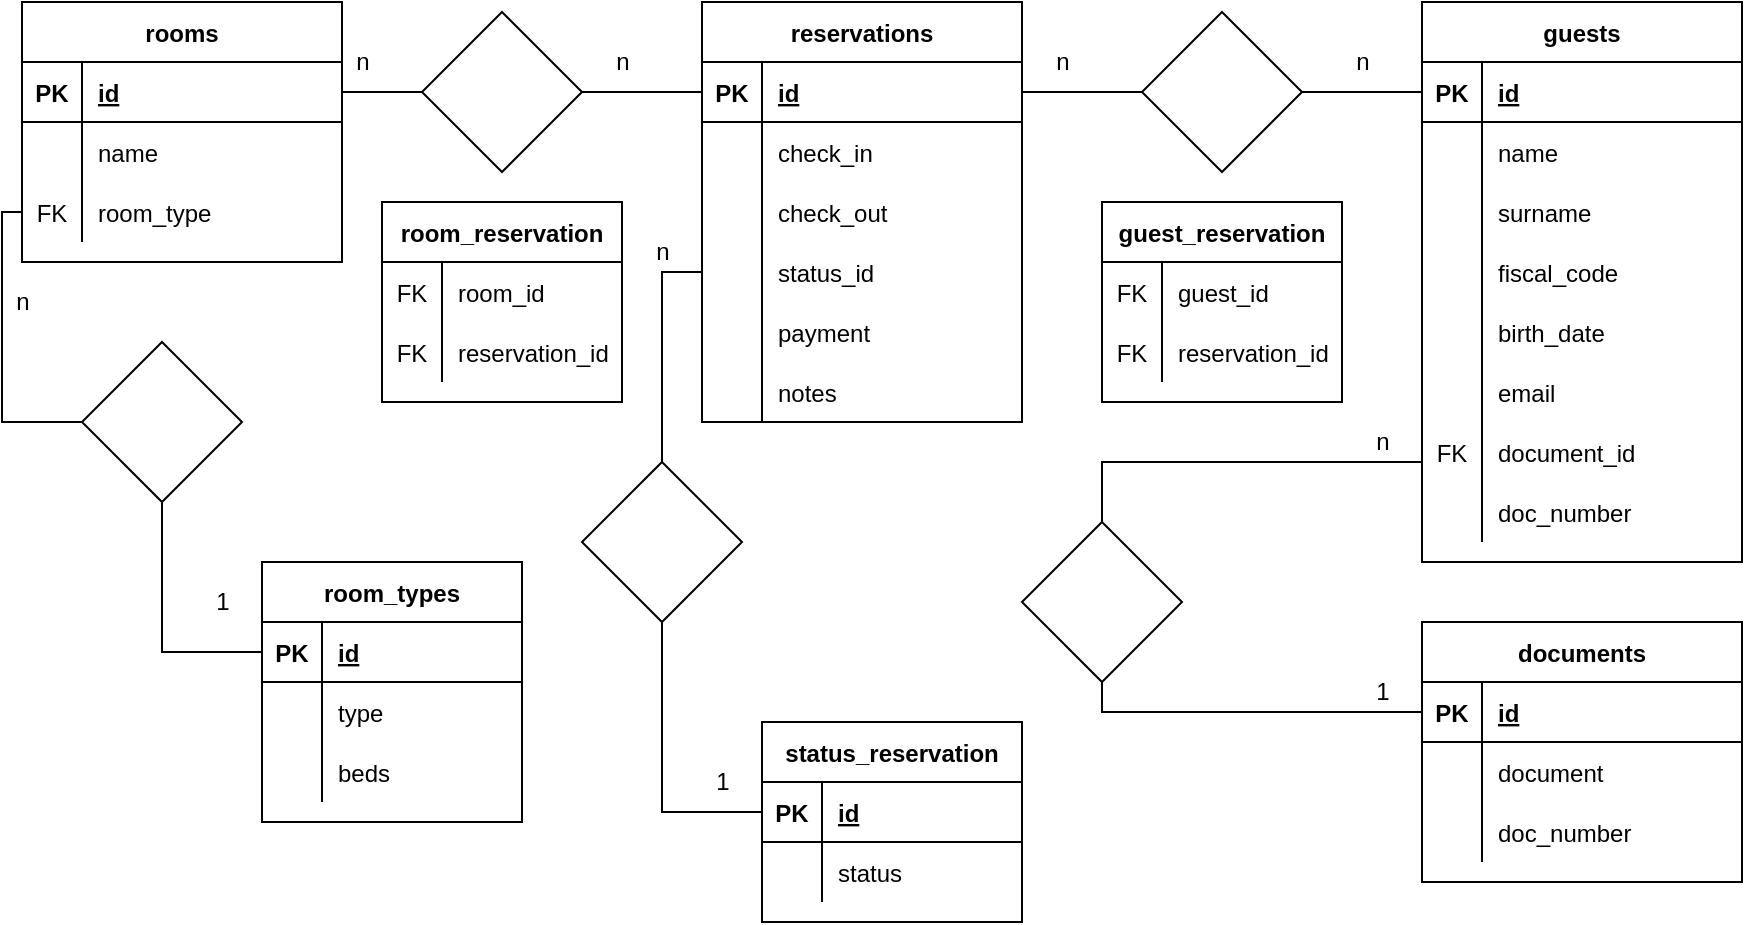 <mxfile version="14.6.9" type="device"><diagram id="w9YhnmsAGEVJ9MKLfV61" name="Page-1"><mxGraphModel dx="946" dy="517" grid="1" gridSize="10" guides="1" tooltips="1" connect="1" arrows="1" fold="1" page="1" pageScale="1" pageWidth="1654" pageHeight="2336" math="0" shadow="0"><root><mxCell id="0"/><mxCell id="1" parent="0"/><mxCell id="vUEaO776ySvln69HcW1Q-1" value="rooms" style="shape=table;startSize=30;container=1;collapsible=1;childLayout=tableLayout;fixedRows=1;rowLines=0;fontStyle=1;align=center;resizeLast=1;" vertex="1" parent="1"><mxGeometry x="20" y="80" width="160" height="130" as="geometry"/></mxCell><mxCell id="vUEaO776ySvln69HcW1Q-2" value="" style="shape=partialRectangle;collapsible=0;dropTarget=0;pointerEvents=0;fillColor=none;top=0;left=0;bottom=1;right=0;points=[[0,0.5],[1,0.5]];portConstraint=eastwest;" vertex="1" parent="vUEaO776ySvln69HcW1Q-1"><mxGeometry y="30" width="160" height="30" as="geometry"/></mxCell><mxCell id="vUEaO776ySvln69HcW1Q-3" value="PK" style="shape=partialRectangle;connectable=0;fillColor=none;top=0;left=0;bottom=0;right=0;fontStyle=1;overflow=hidden;" vertex="1" parent="vUEaO776ySvln69HcW1Q-2"><mxGeometry width="30" height="30" as="geometry"/></mxCell><mxCell id="vUEaO776ySvln69HcW1Q-4" value="id" style="shape=partialRectangle;connectable=0;fillColor=none;top=0;left=0;bottom=0;right=0;align=left;spacingLeft=6;fontStyle=5;overflow=hidden;" vertex="1" parent="vUEaO776ySvln69HcW1Q-2"><mxGeometry x="30" width="130" height="30" as="geometry"/></mxCell><mxCell id="vUEaO776ySvln69HcW1Q-5" value="" style="shape=partialRectangle;collapsible=0;dropTarget=0;pointerEvents=0;fillColor=none;top=0;left=0;bottom=0;right=0;points=[[0,0.5],[1,0.5]];portConstraint=eastwest;" vertex="1" parent="vUEaO776ySvln69HcW1Q-1"><mxGeometry y="60" width="160" height="30" as="geometry"/></mxCell><mxCell id="vUEaO776ySvln69HcW1Q-6" value="" style="shape=partialRectangle;connectable=0;fillColor=none;top=0;left=0;bottom=0;right=0;editable=1;overflow=hidden;" vertex="1" parent="vUEaO776ySvln69HcW1Q-5"><mxGeometry width="30" height="30" as="geometry"/></mxCell><mxCell id="vUEaO776ySvln69HcW1Q-7" value="name" style="shape=partialRectangle;connectable=0;fillColor=none;top=0;left=0;bottom=0;right=0;align=left;spacingLeft=6;overflow=hidden;" vertex="1" parent="vUEaO776ySvln69HcW1Q-5"><mxGeometry x="30" width="130" height="30" as="geometry"/></mxCell><mxCell id="vUEaO776ySvln69HcW1Q-11" value="" style="shape=partialRectangle;collapsible=0;dropTarget=0;pointerEvents=0;fillColor=none;top=0;left=0;bottom=0;right=0;points=[[0,0.5],[1,0.5]];portConstraint=eastwest;" vertex="1" parent="vUEaO776ySvln69HcW1Q-1"><mxGeometry y="90" width="160" height="30" as="geometry"/></mxCell><mxCell id="vUEaO776ySvln69HcW1Q-12" value="FK" style="shape=partialRectangle;connectable=0;fillColor=none;top=0;left=0;bottom=0;right=0;editable=1;overflow=hidden;" vertex="1" parent="vUEaO776ySvln69HcW1Q-11"><mxGeometry width="30" height="30" as="geometry"/></mxCell><mxCell id="vUEaO776ySvln69HcW1Q-13" value="room_type" style="shape=partialRectangle;connectable=0;fillColor=none;top=0;left=0;bottom=0;right=0;align=left;spacingLeft=6;overflow=hidden;" vertex="1" parent="vUEaO776ySvln69HcW1Q-11"><mxGeometry x="30" width="130" height="30" as="geometry"/></mxCell><mxCell id="vUEaO776ySvln69HcW1Q-14" value="guests" style="shape=table;startSize=30;container=1;collapsible=1;childLayout=tableLayout;fixedRows=1;rowLines=0;fontStyle=1;align=center;resizeLast=1;" vertex="1" parent="1"><mxGeometry x="720" y="80" width="160" height="280" as="geometry"/></mxCell><mxCell id="vUEaO776ySvln69HcW1Q-15" value="" style="shape=partialRectangle;collapsible=0;dropTarget=0;pointerEvents=0;fillColor=none;top=0;left=0;bottom=1;right=0;points=[[0,0.5],[1,0.5]];portConstraint=eastwest;" vertex="1" parent="vUEaO776ySvln69HcW1Q-14"><mxGeometry y="30" width="160" height="30" as="geometry"/></mxCell><mxCell id="vUEaO776ySvln69HcW1Q-16" value="PK" style="shape=partialRectangle;connectable=0;fillColor=none;top=0;left=0;bottom=0;right=0;fontStyle=1;overflow=hidden;" vertex="1" parent="vUEaO776ySvln69HcW1Q-15"><mxGeometry width="30" height="30" as="geometry"/></mxCell><mxCell id="vUEaO776ySvln69HcW1Q-17" value="id" style="shape=partialRectangle;connectable=0;fillColor=none;top=0;left=0;bottom=0;right=0;align=left;spacingLeft=6;fontStyle=5;overflow=hidden;" vertex="1" parent="vUEaO776ySvln69HcW1Q-15"><mxGeometry x="30" width="130" height="30" as="geometry"/></mxCell><mxCell id="vUEaO776ySvln69HcW1Q-18" value="" style="shape=partialRectangle;collapsible=0;dropTarget=0;pointerEvents=0;fillColor=none;top=0;left=0;bottom=0;right=0;points=[[0,0.5],[1,0.5]];portConstraint=eastwest;" vertex="1" parent="vUEaO776ySvln69HcW1Q-14"><mxGeometry y="60" width="160" height="30" as="geometry"/></mxCell><mxCell id="vUEaO776ySvln69HcW1Q-19" value="" style="shape=partialRectangle;connectable=0;fillColor=none;top=0;left=0;bottom=0;right=0;editable=1;overflow=hidden;" vertex="1" parent="vUEaO776ySvln69HcW1Q-18"><mxGeometry width="30" height="30" as="geometry"/></mxCell><mxCell id="vUEaO776ySvln69HcW1Q-20" value="name" style="shape=partialRectangle;connectable=0;fillColor=none;top=0;left=0;bottom=0;right=0;align=left;spacingLeft=6;overflow=hidden;" vertex="1" parent="vUEaO776ySvln69HcW1Q-18"><mxGeometry x="30" width="130" height="30" as="geometry"/></mxCell><mxCell id="vUEaO776ySvln69HcW1Q-21" value="" style="shape=partialRectangle;collapsible=0;dropTarget=0;pointerEvents=0;fillColor=none;top=0;left=0;bottom=0;right=0;points=[[0,0.5],[1,0.5]];portConstraint=eastwest;" vertex="1" parent="vUEaO776ySvln69HcW1Q-14"><mxGeometry y="90" width="160" height="30" as="geometry"/></mxCell><mxCell id="vUEaO776ySvln69HcW1Q-22" value="" style="shape=partialRectangle;connectable=0;fillColor=none;top=0;left=0;bottom=0;right=0;editable=1;overflow=hidden;" vertex="1" parent="vUEaO776ySvln69HcW1Q-21"><mxGeometry width="30" height="30" as="geometry"/></mxCell><mxCell id="vUEaO776ySvln69HcW1Q-23" value="surname" style="shape=partialRectangle;connectable=0;fillColor=none;top=0;left=0;bottom=0;right=0;align=left;spacingLeft=6;overflow=hidden;" vertex="1" parent="vUEaO776ySvln69HcW1Q-21"><mxGeometry x="30" width="130" height="30" as="geometry"/></mxCell><mxCell id="vUEaO776ySvln69HcW1Q-24" value="" style="shape=partialRectangle;collapsible=0;dropTarget=0;pointerEvents=0;fillColor=none;top=0;left=0;bottom=0;right=0;points=[[0,0.5],[1,0.5]];portConstraint=eastwest;" vertex="1" parent="vUEaO776ySvln69HcW1Q-14"><mxGeometry y="120" width="160" height="30" as="geometry"/></mxCell><mxCell id="vUEaO776ySvln69HcW1Q-25" value="" style="shape=partialRectangle;connectable=0;fillColor=none;top=0;left=0;bottom=0;right=0;editable=1;overflow=hidden;" vertex="1" parent="vUEaO776ySvln69HcW1Q-24"><mxGeometry width="30" height="30" as="geometry"/></mxCell><mxCell id="vUEaO776ySvln69HcW1Q-26" value="fiscal_code" style="shape=partialRectangle;connectable=0;fillColor=none;top=0;left=0;bottom=0;right=0;align=left;spacingLeft=6;overflow=hidden;" vertex="1" parent="vUEaO776ySvln69HcW1Q-24"><mxGeometry x="30" width="130" height="30" as="geometry"/></mxCell><mxCell id="vUEaO776ySvln69HcW1Q-27" value="" style="shape=partialRectangle;collapsible=0;dropTarget=0;pointerEvents=0;fillColor=none;top=0;left=0;bottom=0;right=0;points=[[0,0.5],[1,0.5]];portConstraint=eastwest;" vertex="1" parent="vUEaO776ySvln69HcW1Q-14"><mxGeometry y="150" width="160" height="30" as="geometry"/></mxCell><mxCell id="vUEaO776ySvln69HcW1Q-28" value="" style="shape=partialRectangle;connectable=0;fillColor=none;top=0;left=0;bottom=0;right=0;editable=1;overflow=hidden;" vertex="1" parent="vUEaO776ySvln69HcW1Q-27"><mxGeometry width="30" height="30" as="geometry"/></mxCell><mxCell id="vUEaO776ySvln69HcW1Q-29" value="birth_date" style="shape=partialRectangle;connectable=0;fillColor=none;top=0;left=0;bottom=0;right=0;align=left;spacingLeft=6;overflow=hidden;" vertex="1" parent="vUEaO776ySvln69HcW1Q-27"><mxGeometry x="30" width="130" height="30" as="geometry"/></mxCell><mxCell id="vUEaO776ySvln69HcW1Q-30" value="" style="shape=partialRectangle;collapsible=0;dropTarget=0;pointerEvents=0;fillColor=none;top=0;left=0;bottom=0;right=0;points=[[0,0.5],[1,0.5]];portConstraint=eastwest;" vertex="1" parent="vUEaO776ySvln69HcW1Q-14"><mxGeometry y="180" width="160" height="30" as="geometry"/></mxCell><mxCell id="vUEaO776ySvln69HcW1Q-31" value="" style="shape=partialRectangle;connectable=0;fillColor=none;top=0;left=0;bottom=0;right=0;editable=1;overflow=hidden;" vertex="1" parent="vUEaO776ySvln69HcW1Q-30"><mxGeometry width="30" height="30" as="geometry"/></mxCell><mxCell id="vUEaO776ySvln69HcW1Q-32" value="email" style="shape=partialRectangle;connectable=0;fillColor=none;top=0;left=0;bottom=0;right=0;align=left;spacingLeft=6;overflow=hidden;" vertex="1" parent="vUEaO776ySvln69HcW1Q-30"><mxGeometry x="30" width="130" height="30" as="geometry"/></mxCell><mxCell id="vUEaO776ySvln69HcW1Q-94" value="" style="shape=partialRectangle;collapsible=0;dropTarget=0;pointerEvents=0;fillColor=none;top=0;left=0;bottom=0;right=0;points=[[0,0.5],[1,0.5]];portConstraint=eastwest;" vertex="1" parent="vUEaO776ySvln69HcW1Q-14"><mxGeometry y="210" width="160" height="30" as="geometry"/></mxCell><mxCell id="vUEaO776ySvln69HcW1Q-95" value="FK" style="shape=partialRectangle;connectable=0;fillColor=none;top=0;left=0;bottom=0;right=0;editable=1;overflow=hidden;" vertex="1" parent="vUEaO776ySvln69HcW1Q-94"><mxGeometry width="30" height="30" as="geometry"/></mxCell><mxCell id="vUEaO776ySvln69HcW1Q-96" value="document_id" style="shape=partialRectangle;connectable=0;fillColor=none;top=0;left=0;bottom=0;right=0;align=left;spacingLeft=6;overflow=hidden;" vertex="1" parent="vUEaO776ySvln69HcW1Q-94"><mxGeometry x="30" width="130" height="30" as="geometry"/></mxCell><mxCell id="vUEaO776ySvln69HcW1Q-151" value="" style="shape=partialRectangle;collapsible=0;dropTarget=0;pointerEvents=0;fillColor=none;top=0;left=0;bottom=0;right=0;points=[[0,0.5],[1,0.5]];portConstraint=eastwest;" vertex="1" parent="vUEaO776ySvln69HcW1Q-14"><mxGeometry y="240" width="160" height="30" as="geometry"/></mxCell><mxCell id="vUEaO776ySvln69HcW1Q-152" value="" style="shape=partialRectangle;connectable=0;fillColor=none;top=0;left=0;bottom=0;right=0;editable=1;overflow=hidden;" vertex="1" parent="vUEaO776ySvln69HcW1Q-151"><mxGeometry width="30" height="30" as="geometry"/></mxCell><mxCell id="vUEaO776ySvln69HcW1Q-153" value="doc_number" style="shape=partialRectangle;connectable=0;fillColor=none;top=0;left=0;bottom=0;right=0;align=left;spacingLeft=6;overflow=hidden;" vertex="1" parent="vUEaO776ySvln69HcW1Q-151"><mxGeometry x="30" width="130" height="30" as="geometry"/></mxCell><mxCell id="vUEaO776ySvln69HcW1Q-33" value="reservations" style="shape=table;startSize=30;container=1;collapsible=1;childLayout=tableLayout;fixedRows=1;rowLines=0;fontStyle=1;align=center;resizeLast=1;" vertex="1" parent="1"><mxGeometry x="360" y="80" width="160" height="210" as="geometry"/></mxCell><mxCell id="vUEaO776ySvln69HcW1Q-34" value="" style="shape=partialRectangle;collapsible=0;dropTarget=0;pointerEvents=0;fillColor=none;top=0;left=0;bottom=1;right=0;points=[[0,0.5],[1,0.5]];portConstraint=eastwest;" vertex="1" parent="vUEaO776ySvln69HcW1Q-33"><mxGeometry y="30" width="160" height="30" as="geometry"/></mxCell><mxCell id="vUEaO776ySvln69HcW1Q-35" value="PK" style="shape=partialRectangle;connectable=0;fillColor=none;top=0;left=0;bottom=0;right=0;fontStyle=1;overflow=hidden;" vertex="1" parent="vUEaO776ySvln69HcW1Q-34"><mxGeometry width="30" height="30" as="geometry"/></mxCell><mxCell id="vUEaO776ySvln69HcW1Q-36" value="id" style="shape=partialRectangle;connectable=0;fillColor=none;top=0;left=0;bottom=0;right=0;align=left;spacingLeft=6;fontStyle=5;overflow=hidden;" vertex="1" parent="vUEaO776ySvln69HcW1Q-34"><mxGeometry x="30" width="130" height="30" as="geometry"/></mxCell><mxCell id="vUEaO776ySvln69HcW1Q-37" value="" style="shape=partialRectangle;collapsible=0;dropTarget=0;pointerEvents=0;fillColor=none;top=0;left=0;bottom=0;right=0;points=[[0,0.5],[1,0.5]];portConstraint=eastwest;" vertex="1" parent="vUEaO776ySvln69HcW1Q-33"><mxGeometry y="60" width="160" height="30" as="geometry"/></mxCell><mxCell id="vUEaO776ySvln69HcW1Q-38" value="" style="shape=partialRectangle;connectable=0;fillColor=none;top=0;left=0;bottom=0;right=0;editable=1;overflow=hidden;" vertex="1" parent="vUEaO776ySvln69HcW1Q-37"><mxGeometry width="30" height="30" as="geometry"/></mxCell><mxCell id="vUEaO776ySvln69HcW1Q-39" value="check_in" style="shape=partialRectangle;connectable=0;fillColor=none;top=0;left=0;bottom=0;right=0;align=left;spacingLeft=6;overflow=hidden;" vertex="1" parent="vUEaO776ySvln69HcW1Q-37"><mxGeometry x="30" width="130" height="30" as="geometry"/></mxCell><mxCell id="vUEaO776ySvln69HcW1Q-40" value="" style="shape=partialRectangle;collapsible=0;dropTarget=0;pointerEvents=0;fillColor=none;top=0;left=0;bottom=0;right=0;points=[[0,0.5],[1,0.5]];portConstraint=eastwest;" vertex="1" parent="vUEaO776ySvln69HcW1Q-33"><mxGeometry y="90" width="160" height="30" as="geometry"/></mxCell><mxCell id="vUEaO776ySvln69HcW1Q-41" value="" style="shape=partialRectangle;connectable=0;fillColor=none;top=0;left=0;bottom=0;right=0;editable=1;overflow=hidden;" vertex="1" parent="vUEaO776ySvln69HcW1Q-40"><mxGeometry width="30" height="30" as="geometry"/></mxCell><mxCell id="vUEaO776ySvln69HcW1Q-42" value="check_out" style="shape=partialRectangle;connectable=0;fillColor=none;top=0;left=0;bottom=0;right=0;align=left;spacingLeft=6;overflow=hidden;" vertex="1" parent="vUEaO776ySvln69HcW1Q-40"><mxGeometry x="30" width="130" height="30" as="geometry"/></mxCell><mxCell id="vUEaO776ySvln69HcW1Q-43" value="" style="shape=partialRectangle;collapsible=0;dropTarget=0;pointerEvents=0;fillColor=none;top=0;left=0;bottom=0;right=0;points=[[0,0.5],[1,0.5]];portConstraint=eastwest;" vertex="1" parent="vUEaO776ySvln69HcW1Q-33"><mxGeometry y="120" width="160" height="30" as="geometry"/></mxCell><mxCell id="vUEaO776ySvln69HcW1Q-44" value="" style="shape=partialRectangle;connectable=0;fillColor=none;top=0;left=0;bottom=0;right=0;editable=1;overflow=hidden;" vertex="1" parent="vUEaO776ySvln69HcW1Q-43"><mxGeometry width="30" height="30" as="geometry"/></mxCell><mxCell id="vUEaO776ySvln69HcW1Q-45" value="status_id" style="shape=partialRectangle;connectable=0;fillColor=none;top=0;left=0;bottom=0;right=0;align=left;spacingLeft=6;overflow=hidden;" vertex="1" parent="vUEaO776ySvln69HcW1Q-43"><mxGeometry x="30" width="130" height="30" as="geometry"/></mxCell><mxCell id="vUEaO776ySvln69HcW1Q-61" value="" style="shape=partialRectangle;collapsible=0;dropTarget=0;pointerEvents=0;fillColor=none;top=0;left=0;bottom=0;right=0;points=[[0,0.5],[1,0.5]];portConstraint=eastwest;" vertex="1" parent="vUEaO776ySvln69HcW1Q-33"><mxGeometry y="150" width="160" height="30" as="geometry"/></mxCell><mxCell id="vUEaO776ySvln69HcW1Q-62" value="" style="shape=partialRectangle;connectable=0;fillColor=none;top=0;left=0;bottom=0;right=0;editable=1;overflow=hidden;" vertex="1" parent="vUEaO776ySvln69HcW1Q-61"><mxGeometry width="30" height="30" as="geometry"/></mxCell><mxCell id="vUEaO776ySvln69HcW1Q-63" value="payment" style="shape=partialRectangle;connectable=0;fillColor=none;top=0;left=0;bottom=0;right=0;align=left;spacingLeft=6;overflow=hidden;" vertex="1" parent="vUEaO776ySvln69HcW1Q-61"><mxGeometry x="30" width="130" height="30" as="geometry"/></mxCell><mxCell id="vUEaO776ySvln69HcW1Q-64" value="" style="shape=partialRectangle;collapsible=0;dropTarget=0;pointerEvents=0;fillColor=none;top=0;left=0;bottom=0;right=0;points=[[0,0.5],[1,0.5]];portConstraint=eastwest;" vertex="1" parent="vUEaO776ySvln69HcW1Q-33"><mxGeometry y="180" width="160" height="30" as="geometry"/></mxCell><mxCell id="vUEaO776ySvln69HcW1Q-65" value="" style="shape=partialRectangle;connectable=0;fillColor=none;top=0;left=0;bottom=0;right=0;editable=1;overflow=hidden;" vertex="1" parent="vUEaO776ySvln69HcW1Q-64"><mxGeometry width="30" height="30" as="geometry"/></mxCell><mxCell id="vUEaO776ySvln69HcW1Q-66" value="notes" style="shape=partialRectangle;connectable=0;fillColor=none;top=0;left=0;bottom=0;right=0;align=left;spacingLeft=6;overflow=hidden;" vertex="1" parent="vUEaO776ySvln69HcW1Q-64"><mxGeometry x="30" width="130" height="30" as="geometry"/></mxCell><mxCell id="vUEaO776ySvln69HcW1Q-47" style="edgeStyle=orthogonalEdgeStyle;rounded=0;orthogonalLoop=1;jettySize=auto;html=1;startArrow=none;endArrow=none;endFill=0;" edge="1" parent="1" source="vUEaO776ySvln69HcW1Q-49" target="vUEaO776ySvln69HcW1Q-15"><mxGeometry relative="1" as="geometry"/></mxCell><mxCell id="vUEaO776ySvln69HcW1Q-48" value="n" style="text;html=1;align=center;verticalAlign=middle;resizable=0;points=[];autosize=1;strokeColor=none;" vertex="1" parent="1"><mxGeometry x="530" y="100" width="20" height="20" as="geometry"/></mxCell><mxCell id="vUEaO776ySvln69HcW1Q-49" value="" style="rhombus;whiteSpace=wrap;html=1;" vertex="1" parent="1"><mxGeometry x="580" y="85" width="80" height="80" as="geometry"/></mxCell><mxCell id="vUEaO776ySvln69HcW1Q-50" value="" style="edgeStyle=orthogonalEdgeStyle;rounded=0;orthogonalLoop=1;jettySize=auto;html=1;endArrow=none;" edge="1" parent="1" source="vUEaO776ySvln69HcW1Q-34" target="vUEaO776ySvln69HcW1Q-49"><mxGeometry relative="1" as="geometry"><mxPoint x="480" y="125" as="sourcePoint"/><mxPoint x="720" y="125" as="targetPoint"/></mxGeometry></mxCell><mxCell id="vUEaO776ySvln69HcW1Q-51" value="n" style="text;html=1;align=center;verticalAlign=middle;resizable=0;points=[];autosize=1;strokeColor=none;" vertex="1" parent="1"><mxGeometry x="680" y="100" width="20" height="20" as="geometry"/></mxCell><mxCell id="vUEaO776ySvln69HcW1Q-56" style="rounded=0;orthogonalLoop=1;jettySize=auto;html=1;startArrow=none;endArrow=none;endFill=0;" edge="1" parent="1" source="vUEaO776ySvln69HcW1Q-57" target="vUEaO776ySvln69HcW1Q-34"><mxGeometry relative="1" as="geometry"/></mxCell><mxCell id="vUEaO776ySvln69HcW1Q-57" value="" style="rhombus;whiteSpace=wrap;html=1;" vertex="1" parent="1"><mxGeometry x="220" y="85" width="80" height="80" as="geometry"/></mxCell><mxCell id="vUEaO776ySvln69HcW1Q-58" value="" style="edgeStyle=orthogonalEdgeStyle;rounded=0;orthogonalLoop=1;jettySize=auto;html=1;endArrow=none;" edge="1" parent="1" source="vUEaO776ySvln69HcW1Q-2" target="vUEaO776ySvln69HcW1Q-57"><mxGeometry relative="1" as="geometry"><mxPoint x="180" y="125" as="sourcePoint"/><mxPoint x="360" y="125" as="targetPoint"/></mxGeometry></mxCell><mxCell id="vUEaO776ySvln69HcW1Q-59" value="n" style="text;html=1;align=center;verticalAlign=middle;resizable=0;points=[];autosize=1;strokeColor=none;" vertex="1" parent="1"><mxGeometry x="180" y="100" width="20" height="20" as="geometry"/></mxCell><mxCell id="vUEaO776ySvln69HcW1Q-60" value="n" style="text;html=1;align=center;verticalAlign=middle;resizable=0;points=[];autosize=1;strokeColor=none;" vertex="1" parent="1"><mxGeometry x="310" y="100" width="20" height="20" as="geometry"/></mxCell><mxCell id="vUEaO776ySvln69HcW1Q-70" value="room_reservation" style="shape=table;startSize=30;container=1;collapsible=1;childLayout=tableLayout;fixedRows=1;rowLines=0;fontStyle=1;align=center;resizeLast=1;" vertex="1" parent="1"><mxGeometry x="200" y="180" width="120" height="100" as="geometry"/></mxCell><mxCell id="vUEaO776ySvln69HcW1Q-74" value="" style="shape=partialRectangle;collapsible=0;dropTarget=0;pointerEvents=0;fillColor=none;top=0;left=0;bottom=0;right=0;points=[[0,0.5],[1,0.5]];portConstraint=eastwest;" vertex="1" parent="vUEaO776ySvln69HcW1Q-70"><mxGeometry y="30" width="120" height="30" as="geometry"/></mxCell><mxCell id="vUEaO776ySvln69HcW1Q-75" value="FK" style="shape=partialRectangle;connectable=0;fillColor=none;top=0;left=0;bottom=0;right=0;editable=1;overflow=hidden;" vertex="1" parent="vUEaO776ySvln69HcW1Q-74"><mxGeometry width="30" height="30" as="geometry"/></mxCell><mxCell id="vUEaO776ySvln69HcW1Q-76" value="room_id" style="shape=partialRectangle;connectable=0;fillColor=none;top=0;left=0;bottom=0;right=0;align=left;spacingLeft=6;overflow=hidden;" vertex="1" parent="vUEaO776ySvln69HcW1Q-74"><mxGeometry x="30" width="90" height="30" as="geometry"/></mxCell><mxCell id="vUEaO776ySvln69HcW1Q-77" value="" style="shape=partialRectangle;collapsible=0;dropTarget=0;pointerEvents=0;fillColor=none;top=0;left=0;bottom=0;right=0;points=[[0,0.5],[1,0.5]];portConstraint=eastwest;" vertex="1" parent="vUEaO776ySvln69HcW1Q-70"><mxGeometry y="60" width="120" height="30" as="geometry"/></mxCell><mxCell id="vUEaO776ySvln69HcW1Q-78" value="FK" style="shape=partialRectangle;connectable=0;fillColor=none;top=0;left=0;bottom=0;right=0;editable=1;overflow=hidden;" vertex="1" parent="vUEaO776ySvln69HcW1Q-77"><mxGeometry width="30" height="30" as="geometry"/></mxCell><mxCell id="vUEaO776ySvln69HcW1Q-79" value="reservation_id" style="shape=partialRectangle;connectable=0;fillColor=none;top=0;left=0;bottom=0;right=0;align=left;spacingLeft=6;overflow=hidden;" vertex="1" parent="vUEaO776ySvln69HcW1Q-77"><mxGeometry x="30" width="90" height="30" as="geometry"/></mxCell><mxCell id="vUEaO776ySvln69HcW1Q-83" value="guest_reservation" style="shape=table;startSize=30;container=1;collapsible=1;childLayout=tableLayout;fixedRows=1;rowLines=0;fontStyle=1;align=center;resizeLast=1;" vertex="1" parent="1"><mxGeometry x="560" y="180" width="120" height="100" as="geometry"/></mxCell><mxCell id="vUEaO776ySvln69HcW1Q-84" value="" style="shape=partialRectangle;collapsible=0;dropTarget=0;pointerEvents=0;fillColor=none;top=0;left=0;bottom=0;right=0;points=[[0,0.5],[1,0.5]];portConstraint=eastwest;" vertex="1" parent="vUEaO776ySvln69HcW1Q-83"><mxGeometry y="30" width="120" height="30" as="geometry"/></mxCell><mxCell id="vUEaO776ySvln69HcW1Q-85" value="FK" style="shape=partialRectangle;connectable=0;fillColor=none;top=0;left=0;bottom=0;right=0;editable=1;overflow=hidden;" vertex="1" parent="vUEaO776ySvln69HcW1Q-84"><mxGeometry width="30" height="30" as="geometry"/></mxCell><mxCell id="vUEaO776ySvln69HcW1Q-86" value="guest_id" style="shape=partialRectangle;connectable=0;fillColor=none;top=0;left=0;bottom=0;right=0;align=left;spacingLeft=6;overflow=hidden;" vertex="1" parent="vUEaO776ySvln69HcW1Q-84"><mxGeometry x="30" width="90" height="30" as="geometry"/></mxCell><mxCell id="vUEaO776ySvln69HcW1Q-87" value="" style="shape=partialRectangle;collapsible=0;dropTarget=0;pointerEvents=0;fillColor=none;top=0;left=0;bottom=0;right=0;points=[[0,0.5],[1,0.5]];portConstraint=eastwest;" vertex="1" parent="vUEaO776ySvln69HcW1Q-83"><mxGeometry y="60" width="120" height="30" as="geometry"/></mxCell><mxCell id="vUEaO776ySvln69HcW1Q-88" value="FK" style="shape=partialRectangle;connectable=0;fillColor=none;top=0;left=0;bottom=0;right=0;editable=1;overflow=hidden;" vertex="1" parent="vUEaO776ySvln69HcW1Q-87"><mxGeometry width="30" height="30" as="geometry"/></mxCell><mxCell id="vUEaO776ySvln69HcW1Q-89" value="reservation_id" style="shape=partialRectangle;connectable=0;fillColor=none;top=0;left=0;bottom=0;right=0;align=left;spacingLeft=6;overflow=hidden;" vertex="1" parent="vUEaO776ySvln69HcW1Q-87"><mxGeometry x="30" width="90" height="30" as="geometry"/></mxCell><mxCell id="vUEaO776ySvln69HcW1Q-98" value="room_types" style="shape=table;startSize=30;container=1;collapsible=1;childLayout=tableLayout;fixedRows=1;rowLines=0;fontStyle=1;align=center;resizeLast=1;" vertex="1" parent="1"><mxGeometry x="140" y="360" width="130" height="130" as="geometry"/></mxCell><mxCell id="vUEaO776ySvln69HcW1Q-99" value="" style="shape=partialRectangle;collapsible=0;dropTarget=0;pointerEvents=0;fillColor=none;top=0;left=0;bottom=1;right=0;points=[[0,0.5],[1,0.5]];portConstraint=eastwest;" vertex="1" parent="vUEaO776ySvln69HcW1Q-98"><mxGeometry y="30" width="130" height="30" as="geometry"/></mxCell><mxCell id="vUEaO776ySvln69HcW1Q-100" value="PK" style="shape=partialRectangle;connectable=0;fillColor=none;top=0;left=0;bottom=0;right=0;fontStyle=1;overflow=hidden;" vertex="1" parent="vUEaO776ySvln69HcW1Q-99"><mxGeometry width="30" height="30" as="geometry"/></mxCell><mxCell id="vUEaO776ySvln69HcW1Q-101" value="id" style="shape=partialRectangle;connectable=0;fillColor=none;top=0;left=0;bottom=0;right=0;align=left;spacingLeft=6;fontStyle=5;overflow=hidden;" vertex="1" parent="vUEaO776ySvln69HcW1Q-99"><mxGeometry x="30" width="100" height="30" as="geometry"/></mxCell><mxCell id="vUEaO776ySvln69HcW1Q-102" value="" style="shape=partialRectangle;collapsible=0;dropTarget=0;pointerEvents=0;fillColor=none;top=0;left=0;bottom=0;right=0;points=[[0,0.5],[1,0.5]];portConstraint=eastwest;" vertex="1" parent="vUEaO776ySvln69HcW1Q-98"><mxGeometry y="60" width="130" height="30" as="geometry"/></mxCell><mxCell id="vUEaO776ySvln69HcW1Q-103" value="" style="shape=partialRectangle;connectable=0;fillColor=none;top=0;left=0;bottom=0;right=0;editable=1;overflow=hidden;" vertex="1" parent="vUEaO776ySvln69HcW1Q-102"><mxGeometry width="30" height="30" as="geometry"/></mxCell><mxCell id="vUEaO776ySvln69HcW1Q-104" value="type" style="shape=partialRectangle;connectable=0;fillColor=none;top=0;left=0;bottom=0;right=0;align=left;spacingLeft=6;overflow=hidden;" vertex="1" parent="vUEaO776ySvln69HcW1Q-102"><mxGeometry x="30" width="100" height="30" as="geometry"/></mxCell><mxCell id="vUEaO776ySvln69HcW1Q-105" value="" style="shape=partialRectangle;collapsible=0;dropTarget=0;pointerEvents=0;fillColor=none;top=0;left=0;bottom=0;right=0;points=[[0,0.5],[1,0.5]];portConstraint=eastwest;" vertex="1" parent="vUEaO776ySvln69HcW1Q-98"><mxGeometry y="90" width="130" height="30" as="geometry"/></mxCell><mxCell id="vUEaO776ySvln69HcW1Q-106" value="" style="shape=partialRectangle;connectable=0;fillColor=none;top=0;left=0;bottom=0;right=0;editable=1;overflow=hidden;" vertex="1" parent="vUEaO776ySvln69HcW1Q-105"><mxGeometry width="30" height="30" as="geometry"/></mxCell><mxCell id="vUEaO776ySvln69HcW1Q-107" value="beds" style="shape=partialRectangle;connectable=0;fillColor=none;top=0;left=0;bottom=0;right=0;align=left;spacingLeft=6;overflow=hidden;" vertex="1" parent="vUEaO776ySvln69HcW1Q-105"><mxGeometry x="30" width="100" height="30" as="geometry"/></mxCell><mxCell id="vUEaO776ySvln69HcW1Q-113" value="" style="endArrow=none;startArrow=none;html=1;exitX=0;exitY=0.5;exitDx=0;exitDy=0;entryX=0;entryY=0.5;entryDx=0;entryDy=0;endFill=0;rounded=0;" edge="1" parent="1" source="vUEaO776ySvln69HcW1Q-114" target="vUEaO776ySvln69HcW1Q-11"><mxGeometry width="50" height="50" relative="1" as="geometry"><mxPoint x="420" y="390" as="sourcePoint"/><mxPoint x="40" y="270" as="targetPoint"/><Array as="points"><mxPoint x="10" y="290"/><mxPoint x="10" y="215"/><mxPoint x="10" y="185"/></Array></mxGeometry></mxCell><mxCell id="vUEaO776ySvln69HcW1Q-114" value="" style="rhombus;whiteSpace=wrap;html=1;" vertex="1" parent="1"><mxGeometry x="50" y="250" width="80" height="80" as="geometry"/></mxCell><mxCell id="vUEaO776ySvln69HcW1Q-115" value="" style="endArrow=none;startArrow=none;html=1;exitX=0;exitY=0.5;exitDx=0;exitDy=0;entryX=0.5;entryY=1;entryDx=0;entryDy=0;rounded=0;endFill=0;startFill=0;" edge="1" parent="1" source="vUEaO776ySvln69HcW1Q-99" target="vUEaO776ySvln69HcW1Q-114"><mxGeometry width="50" height="50" relative="1" as="geometry"><mxPoint x="140" y="405" as="sourcePoint"/><mxPoint x="20" y="215" as="targetPoint"/><Array as="points"><mxPoint x="90" y="405"/></Array></mxGeometry></mxCell><mxCell id="vUEaO776ySvln69HcW1Q-116" value="n" style="text;html=1;align=center;verticalAlign=middle;resizable=0;points=[];autosize=1;strokeColor=none;" vertex="1" parent="1"><mxGeometry x="10" y="220" width="20" height="20" as="geometry"/></mxCell><mxCell id="vUEaO776ySvln69HcW1Q-117" value="1" style="text;html=1;align=center;verticalAlign=middle;resizable=0;points=[];autosize=1;strokeColor=none;" vertex="1" parent="1"><mxGeometry x="110" y="370" width="20" height="20" as="geometry"/></mxCell><mxCell id="vUEaO776ySvln69HcW1Q-118" value="documents" style="shape=table;startSize=30;container=1;collapsible=1;childLayout=tableLayout;fixedRows=1;rowLines=0;fontStyle=1;align=center;resizeLast=1;" vertex="1" parent="1"><mxGeometry x="720" y="390" width="160" height="130" as="geometry"/></mxCell><mxCell id="vUEaO776ySvln69HcW1Q-119" value="" style="shape=partialRectangle;collapsible=0;dropTarget=0;pointerEvents=0;fillColor=none;top=0;left=0;bottom=1;right=0;points=[[0,0.5],[1,0.5]];portConstraint=eastwest;" vertex="1" parent="vUEaO776ySvln69HcW1Q-118"><mxGeometry y="30" width="160" height="30" as="geometry"/></mxCell><mxCell id="vUEaO776ySvln69HcW1Q-120" value="PK" style="shape=partialRectangle;connectable=0;fillColor=none;top=0;left=0;bottom=0;right=0;fontStyle=1;overflow=hidden;" vertex="1" parent="vUEaO776ySvln69HcW1Q-119"><mxGeometry width="30" height="30" as="geometry"/></mxCell><mxCell id="vUEaO776ySvln69HcW1Q-121" value="id" style="shape=partialRectangle;connectable=0;fillColor=none;top=0;left=0;bottom=0;right=0;align=left;spacingLeft=6;fontStyle=5;overflow=hidden;" vertex="1" parent="vUEaO776ySvln69HcW1Q-119"><mxGeometry x="30" width="130" height="30" as="geometry"/></mxCell><mxCell id="vUEaO776ySvln69HcW1Q-122" value="" style="shape=partialRectangle;collapsible=0;dropTarget=0;pointerEvents=0;fillColor=none;top=0;left=0;bottom=0;right=0;points=[[0,0.5],[1,0.5]];portConstraint=eastwest;" vertex="1" parent="vUEaO776ySvln69HcW1Q-118"><mxGeometry y="60" width="160" height="30" as="geometry"/></mxCell><mxCell id="vUEaO776ySvln69HcW1Q-123" value="" style="shape=partialRectangle;connectable=0;fillColor=none;top=0;left=0;bottom=0;right=0;editable=1;overflow=hidden;" vertex="1" parent="vUEaO776ySvln69HcW1Q-122"><mxGeometry width="30" height="30" as="geometry"/></mxCell><mxCell id="vUEaO776ySvln69HcW1Q-124" value="document" style="shape=partialRectangle;connectable=0;fillColor=none;top=0;left=0;bottom=0;right=0;align=left;spacingLeft=6;overflow=hidden;" vertex="1" parent="vUEaO776ySvln69HcW1Q-122"><mxGeometry x="30" width="130" height="30" as="geometry"/></mxCell><mxCell id="vUEaO776ySvln69HcW1Q-125" value="" style="shape=partialRectangle;collapsible=0;dropTarget=0;pointerEvents=0;fillColor=none;top=0;left=0;bottom=0;right=0;points=[[0,0.5],[1,0.5]];portConstraint=eastwest;" vertex="1" parent="vUEaO776ySvln69HcW1Q-118"><mxGeometry y="90" width="160" height="30" as="geometry"/></mxCell><mxCell id="vUEaO776ySvln69HcW1Q-126" value="" style="shape=partialRectangle;connectable=0;fillColor=none;top=0;left=0;bottom=0;right=0;editable=1;overflow=hidden;" vertex="1" parent="vUEaO776ySvln69HcW1Q-125"><mxGeometry width="30" height="30" as="geometry"/></mxCell><mxCell id="vUEaO776ySvln69HcW1Q-127" value="doc_number" style="shape=partialRectangle;connectable=0;fillColor=none;top=0;left=0;bottom=0;right=0;align=left;spacingLeft=6;overflow=hidden;" vertex="1" parent="vUEaO776ySvln69HcW1Q-125"><mxGeometry x="30" width="130" height="30" as="geometry"/></mxCell><mxCell id="vUEaO776ySvln69HcW1Q-128" style="edgeStyle=none;rounded=0;orthogonalLoop=1;jettySize=auto;html=1;entryX=0;entryY=0.5;entryDx=0;entryDy=0;startArrow=none;startFill=0;endArrow=none;endFill=0;exitX=0.5;exitY=1;exitDx=0;exitDy=0;" edge="1" parent="1" source="vUEaO776ySvln69HcW1Q-129" target="vUEaO776ySvln69HcW1Q-119"><mxGeometry relative="1" as="geometry"><Array as="points"><mxPoint x="560" y="435"/></Array></mxGeometry></mxCell><mxCell id="vUEaO776ySvln69HcW1Q-131" style="edgeStyle=none;rounded=0;orthogonalLoop=1;jettySize=auto;html=1;exitX=0.5;exitY=0;exitDx=0;exitDy=0;startArrow=none;startFill=0;endArrow=none;endFill=0;" edge="1" parent="1" source="vUEaO776ySvln69HcW1Q-129"><mxGeometry relative="1" as="geometry"><mxPoint x="720" y="310" as="targetPoint"/><Array as="points"><mxPoint x="560" y="310"/></Array></mxGeometry></mxCell><mxCell id="vUEaO776ySvln69HcW1Q-129" value="" style="rhombus;whiteSpace=wrap;html=1;" vertex="1" parent="1"><mxGeometry x="520" y="340" width="80" height="80" as="geometry"/></mxCell><mxCell id="vUEaO776ySvln69HcW1Q-132" value="n" style="text;html=1;align=center;verticalAlign=middle;resizable=0;points=[];autosize=1;strokeColor=none;" vertex="1" parent="1"><mxGeometry x="690" y="290" width="20" height="20" as="geometry"/></mxCell><mxCell id="vUEaO776ySvln69HcW1Q-133" value="1" style="text;html=1;align=center;verticalAlign=middle;resizable=0;points=[];autosize=1;strokeColor=none;" vertex="1" parent="1"><mxGeometry x="690" y="415" width="20" height="20" as="geometry"/></mxCell><mxCell id="vUEaO776ySvln69HcW1Q-135" value="status_reservation" style="shape=table;startSize=30;container=1;collapsible=1;childLayout=tableLayout;fixedRows=1;rowLines=0;fontStyle=1;align=center;resizeLast=1;" vertex="1" parent="1"><mxGeometry x="390" y="440" width="130" height="100" as="geometry"/></mxCell><mxCell id="vUEaO776ySvln69HcW1Q-136" value="" style="shape=partialRectangle;collapsible=0;dropTarget=0;pointerEvents=0;fillColor=none;top=0;left=0;bottom=1;right=0;points=[[0,0.5],[1,0.5]];portConstraint=eastwest;" vertex="1" parent="vUEaO776ySvln69HcW1Q-135"><mxGeometry y="30" width="130" height="30" as="geometry"/></mxCell><mxCell id="vUEaO776ySvln69HcW1Q-137" value="PK" style="shape=partialRectangle;connectable=0;fillColor=none;top=0;left=0;bottom=0;right=0;fontStyle=1;overflow=hidden;" vertex="1" parent="vUEaO776ySvln69HcW1Q-136"><mxGeometry width="30" height="30" as="geometry"/></mxCell><mxCell id="vUEaO776ySvln69HcW1Q-138" value="id" style="shape=partialRectangle;connectable=0;fillColor=none;top=0;left=0;bottom=0;right=0;align=left;spacingLeft=6;fontStyle=5;overflow=hidden;" vertex="1" parent="vUEaO776ySvln69HcW1Q-136"><mxGeometry x="30" width="100" height="30" as="geometry"/></mxCell><mxCell id="vUEaO776ySvln69HcW1Q-139" value="" style="shape=partialRectangle;collapsible=0;dropTarget=0;pointerEvents=0;fillColor=none;top=0;left=0;bottom=0;right=0;points=[[0,0.5],[1,0.5]];portConstraint=eastwest;" vertex="1" parent="vUEaO776ySvln69HcW1Q-135"><mxGeometry y="60" width="130" height="30" as="geometry"/></mxCell><mxCell id="vUEaO776ySvln69HcW1Q-140" value="" style="shape=partialRectangle;connectable=0;fillColor=none;top=0;left=0;bottom=0;right=0;editable=1;overflow=hidden;" vertex="1" parent="vUEaO776ySvln69HcW1Q-139"><mxGeometry width="30" height="30" as="geometry"/></mxCell><mxCell id="vUEaO776ySvln69HcW1Q-141" value="status" style="shape=partialRectangle;connectable=0;fillColor=none;top=0;left=0;bottom=0;right=0;align=left;spacingLeft=6;overflow=hidden;" vertex="1" parent="vUEaO776ySvln69HcW1Q-139"><mxGeometry x="30" width="100" height="30" as="geometry"/></mxCell><mxCell id="vUEaO776ySvln69HcW1Q-146" style="edgeStyle=none;rounded=0;orthogonalLoop=1;jettySize=auto;html=1;exitX=0.5;exitY=1;exitDx=0;exitDy=0;entryX=0;entryY=0.5;entryDx=0;entryDy=0;startArrow=none;startFill=0;endArrow=none;endFill=0;" edge="1" parent="1" source="vUEaO776ySvln69HcW1Q-147" target="vUEaO776ySvln69HcW1Q-136"><mxGeometry relative="1" as="geometry"><Array as="points"><mxPoint x="340" y="485"/></Array></mxGeometry></mxCell><mxCell id="vUEaO776ySvln69HcW1Q-147" value="" style="rhombus;whiteSpace=wrap;html=1;" vertex="1" parent="1"><mxGeometry x="300" y="310" width="80" height="80" as="geometry"/></mxCell><mxCell id="vUEaO776ySvln69HcW1Q-148" value="" style="edgeStyle=none;rounded=0;orthogonalLoop=1;jettySize=auto;html=1;exitX=0;exitY=0.5;exitDx=0;exitDy=0;startArrow=none;startFill=0;endArrow=none;endFill=0;entryX=0.5;entryY=0;entryDx=0;entryDy=0;" edge="1" parent="1" source="vUEaO776ySvln69HcW1Q-43" target="vUEaO776ySvln69HcW1Q-147"><mxGeometry relative="1" as="geometry"><mxPoint x="360" y="215" as="sourcePoint"/><mxPoint x="360" y="405" as="targetPoint"/><Array as="points"><mxPoint x="340" y="215"/></Array></mxGeometry></mxCell><mxCell id="vUEaO776ySvln69HcW1Q-149" value="1" style="text;html=1;align=center;verticalAlign=middle;resizable=0;points=[];autosize=1;strokeColor=none;" vertex="1" parent="1"><mxGeometry x="360" y="460" width="20" height="20" as="geometry"/></mxCell><mxCell id="vUEaO776ySvln69HcW1Q-150" value="n" style="text;html=1;align=center;verticalAlign=middle;resizable=0;points=[];autosize=1;strokeColor=none;" vertex="1" parent="1"><mxGeometry x="330" y="195" width="20" height="20" as="geometry"/></mxCell></root></mxGraphModel></diagram></mxfile>
